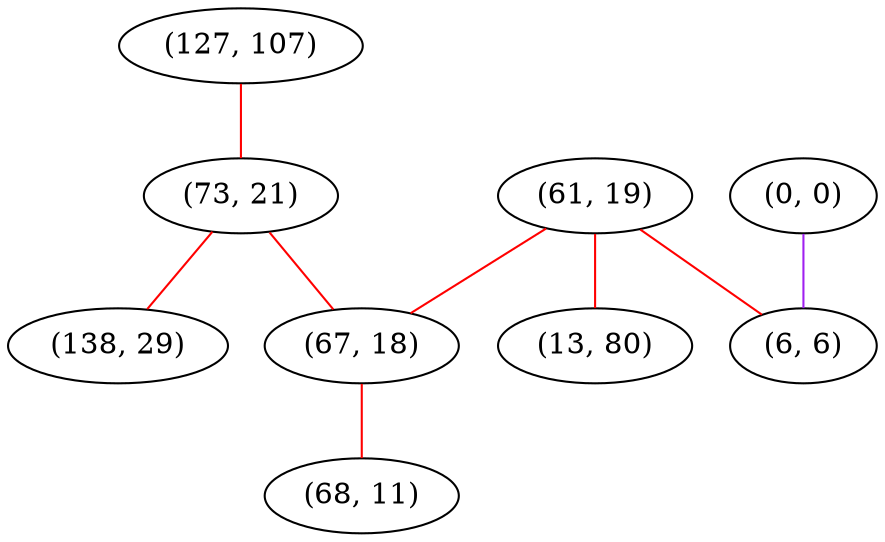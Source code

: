 graph "" {
"(127, 107)";
"(0, 0)";
"(61, 19)";
"(73, 21)";
"(6, 6)";
"(13, 80)";
"(67, 18)";
"(138, 29)";
"(68, 11)";
"(127, 107)" -- "(73, 21)"  [color=red, key=0, weight=1];
"(0, 0)" -- "(6, 6)"  [color=purple, key=0, weight=4];
"(61, 19)" -- "(67, 18)"  [color=red, key=0, weight=1];
"(61, 19)" -- "(13, 80)"  [color=red, key=0, weight=1];
"(61, 19)" -- "(6, 6)"  [color=red, key=0, weight=1];
"(73, 21)" -- "(67, 18)"  [color=red, key=0, weight=1];
"(73, 21)" -- "(138, 29)"  [color=red, key=0, weight=1];
"(67, 18)" -- "(68, 11)"  [color=red, key=0, weight=1];
}
